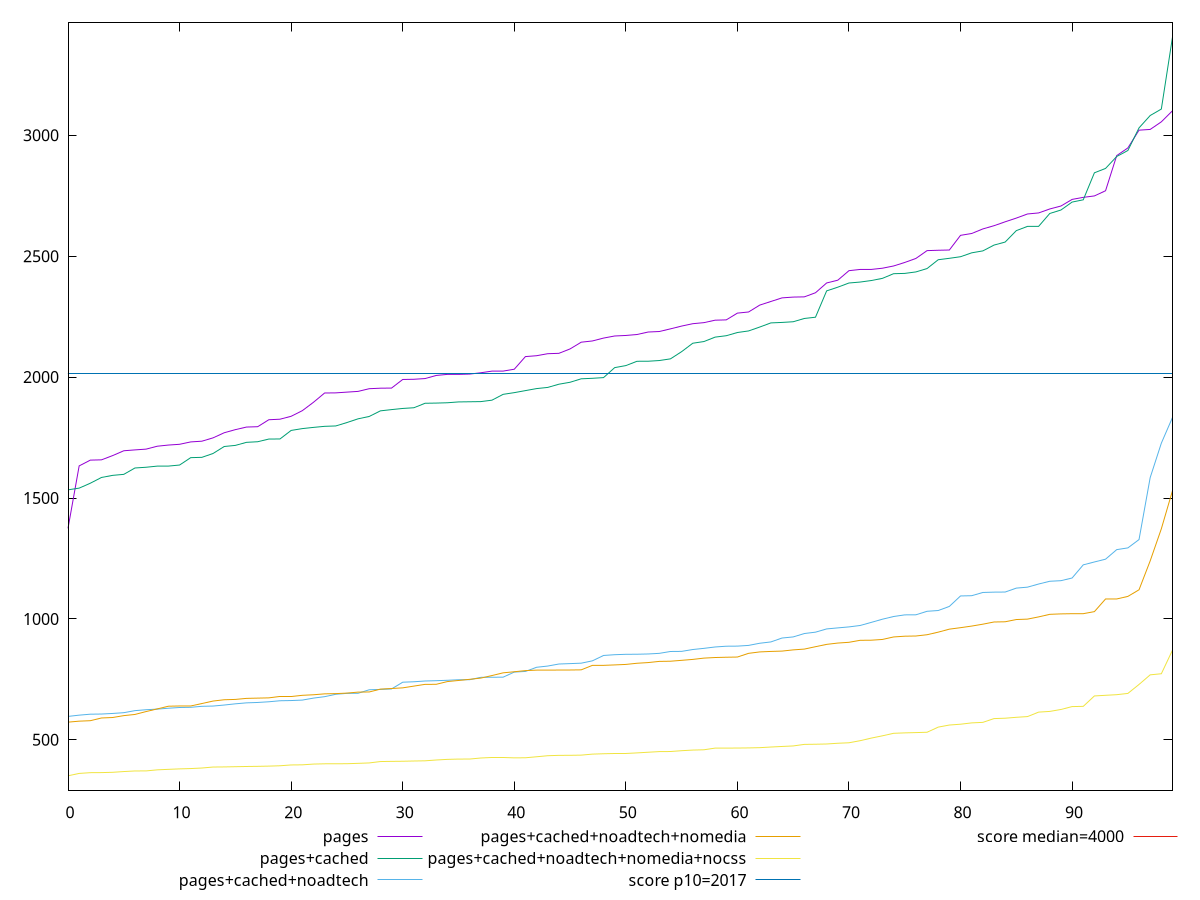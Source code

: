 reset

$pages <<EOF
0 1374.4680000000035
1 1632.7639999999997
2 1656.6800000000005
3 1657.8400000000024
4 1675.400000000002
5 1695.3880000000013
6 1698.9520000000005
7 1702.152000000001
8 1714.1640000000027
9 1719.0040000000022
10 1722.1320000000026
11 1731.968000000002
12 1734.9640000000002
13 1748.7480000000025
14 1769.852000000004
15 1782.7519999999997
16 1793.464000000002
17 1794.888000000002
18 1823.6960000000017
19 1825.9080000000001
20 1837.9960000000008
21 1861.148000000001
22 1895.8520000000008
23 1934.2839999999999
24 1934.852000000002
25 1937.935999999998
26 1940.9560000000015
27 1952.0519999999995
28 1954.152000000002
29 1954.7080000000033
30 1990.236
31 1991.108
32 1994.0040000000013
33 2006.8839999999987
34 2011.2880000000002
35 2011.3040000000003
36 2012.535999999999
37 2017.9799999999989
38 2024.788000000001
39 2024.8920000000014
40 2032.6159999999977
41 2084.8920000000016
42 2088.5200000000027
43 2096.823999999997
44 2098.3800000000006
45 2116.587999999998
46 2144.4519999999998
47 2149.5159999999973
48 2161.427999999994
49 2170.0999999999976
50 2172.2599999999975
51 2176.219999999995
52 2186.4879999999976
53 2188.6319999999987
54 2199.575999999997
55 2211.1080000000006
56 2220.923999999995
57 2225.307999999997
58 2235.4240000000027
59 2236.7279999999982
60 2264.711999999998
61 2269.379999999995
62 2297.8159999999957
63 2312.859999999996
64 2327.7359999999976
65 2331.011999999997
66 2331.9680000000017
67 2348.971999999999
68 2389.427999999997
69 2400.9279999999976
70 2440.2479999999946
71 2445.315999999997
72 2445.407999999999
73 2450.4319999999975
74 2459.6759999999995
75 2474.2599999999998
76 2490.867999999997
77 2523.203999999998
78 2524.6959999999985
79 2525.7320000000013
80 2586.367999999997
81 2594.0559999999978
82 2612.911999999997
83 2626.239999999997
84 2642.375999999998
85 2657.7519999999995
86 2674.7639999999997
87 2679.0799999999977
88 2695.487999999998
89 2707.6679999999906
90 2735.0559999999946
91 2743.4959999999946
92 2749.4359999999965
93 2770.895999999999
94 2916.3039999999983
95 2947.9399999999937
96 3021.4599999999905
97 3024.44
98 3055.9119999999953
99 3101.707999999999
EOF

$pagesCached <<EOF
0 1533.7440000000004
1 1540.8360000000011
2 1561.180000000001
3 1584.9600000000005
4 1593.6280000000029
5 1597.8079999999993
6 1624.1440000000027
7 1627.192000000002
8 1631.887999999999
9 1631.9960000000026
10 1636.3400000000024
11 1666.9200000000035
12 1668.1680000000015
13 1684.1640000000018
14 1712.996000000002
15 1717.6000000000008
16 1730.2360000000017
17 1732.7280000000007
18 1743.7960000000016
19 1744.2040000000022
20 1779.4800000000012
21 1787.0200000000011
22 1792.0440000000015
23 1796.408000000002
24 1798.000000000002
25 1812.088000000001
26 1827.5040000000008
27 1837.2960000000007
28 1860.4240000000025
29 1865.6160000000016
30 1870.3680000000022
31 1873.328000000001
32 1891.8120000000004
33 1892.5960000000018
34 1893.9160000000018
35 1897.3800000000012
36 1898.0400000000002
37 1898.7280000000023
38 1904.6360000000018
39 1928.7199999999998
40 1935.779999999999
41 1944.1720000000003
42 1952.5479999999952
43 1957.4000000000024
44 1970.6320000000014
45 1978.6880000000003
46 1993.028000000001
47 1995.0960000000018
48 1997.9640000000009
49 2039.228000000001
50 2047.6680000000013
51 2065.516000000002
52 2065.688000000001
53 2068.5639999999985
54 2075.531999999998
55 2105.3079999999964
56 2140.171999999995
57 2147.1440000000002
58 2165.396
59 2171.2199999999957
60 2184.492000000002
61 2190.984000000001
62 2207.0799999999977
63 2224.2319999999986
64 2226.1640000000043
65 2229.019999999999
66 2242.5519999999997
67 2247.780000000003
68 2356.6799999999994
69 2372.0079999999994
70 2389.2799999999984
71 2393.184000000001
72 2399.492
73 2408.492000000001
74 2427.7279999999982
75 2428.9559999999956
76 2435.0919999999996
77 2449.083999999996
78 2485.4999999999973
79 2491.4119999999934
80 2497.959999999995
81 2514.0519999999888
82 2522.0560000000014
83 2546.0879999999984
84 2558.612
85 2605.896000000003
86 2623.4519999999993
87 2623.5279999999966
88 2676.8639999999928
89 2691.168000000005
90 2723.991999999999
91 2733.3519999999926
92 2845.095999999995
93 2863.1999999999966
94 2912.484000000001
95 2937.351999999987
96 3030.9000000000015
97 3082.0079999999903
98 3108.7759999999957
99 3406.475999999986
EOF

$pagesCachedNoadtech <<EOF
0 596.6160000000004
1 601.8280000000009
2 605.7760000000002
3 606.4760000000011
4 608.8520000000002
5 612.0280000000005
6 620.4800000000009
7 624.2600000000008
8 626.7920000000005
9 630.5240000000008
10 633.4960000000002
11 634.2880000000005
12 638.3960000000003
13 639.4560000000006
14 643.6800000000004
15 648.6960000000008
16 652.7040000000012
17 654.2960000000011
18 657.1800000000005
19 661.376
20 662.2520000000007
21 664.1040000000008
22 672.3320000000003
23 678.272
24 688.176000000001
25 691.9680000000005
26 692.2920000000007
27 706.8520000000007
28 708.2960000000006
29 710.3120000000008
30 738.1040000000007
31 739.9200000000006
32 743.0760000000009
33 744.3480000000006
34 746.0520000000008
35 748.2320000000003
36 748.3960000000002
37 758.2360000000008
38 758.6800000000007
39 758.9440000000011
40 779.9880000000007
41 782.6600000000009
42 799.8640000000005
43 804.9240000000003
44 813.3480000000005
45 815.0040000000008
46 816.8080000000007
47 826.448000000001
48 848.6960000000003
49 851.8360000000006
50 853.4800000000013
51 853.7960000000005
52 854.8760000000011
53 857.4440000000006
54 865.1560000000011
55 865.6240000000009
56 873.2960000000014
57 878.1320000000002
58 883.8000000000012
59 886.9720000000012
60 887.3600000000006
61 890.3000000000008
62 899.1920000000013
63 904.6920000000014
64 920.8280000000016
65 925.4000000000013
66 939.4080000000015
67 945.1000000000001
68 958.4920000000006
69 962.784000000001
70 966.8400000000004
71 972.7120000000018
72 985.5280000000018
73 998.6880000000008
74 1009.808000000001
75 1016.5840000000004
76 1016.9160000000004
77 1031.4320000000014
78 1034.616
79 1051.660000000002
80 1094.8760000000009
81 1095.876
82 1109.268000000001
83 1110.6440000000007
84 1111.036
85 1127.288000000001
86 1131.2320000000007
87 1144.2160000000008
88 1155.6319999999998
89 1158.024000000001
90 1169.0880000000004
91 1223.4920000000018
92 1235.4599999999996
93 1246.9880000000007
94 1286.4560000000008
95 1293.6520000000005
96 1328.112000000001
97 1584.3439999999955
98 1726.8040000000008
99 1833.2519999999986
EOF

$pagesCachedNoadtechNomedia <<EOF
0 572.8920000000006
1 576.9800000000004
2 578.8920000000007
3 590.1240000000006
4 592.0680000000007
5 599.8560000000004
6 604.7400000000006
7 616.7040000000003
8 627.6360000000006
9 638.8080000000007
10 639.7920000000001
11 639.8280000000008
12 649.9040000000002
13 660.1120000000006
14 665.5200000000006
15 666.8879999999999
16 671.2200000000003
17 672.2800000000008
18 673.344000000001
19 679.784
20 679.7880000000007
21 683.8760000000008
22 686.1400000000006
23 689.9160000000007
24 690.9600000000004
25 693.0200000000006
26 697.1480000000007
27 697.7360000000007
28 709.4480000000005
29 711.9560000000007
30 714.7600000000007
31 721.9720000000003
32 729.1680000000001
33 729.376000000001
34 740.6360000000005
35 745.2640000000007
36 750.0480000000003
37 755.0880000000008
38 765.6560000000004
39 776.8480000000006
40 781.3120000000013
41 786.0360000000002
42 788.0400000000013
43 788.0760000000013
44 788.3960000000008
45 788.5680000000009
46 789.2160000000005
47 807.6920000000006
48 807.7840000000006
49 809.6160000000009
50 811.6120000000012
51 816.4680000000009
52 819.2960000000008
53 824.2120000000012
54 824.8880000000006
55 828.6080000000002
56 832.3880000000009
57 837.7440000000004
58 840.1920000000007
59 841.3760000000012
60 842.1880000000009
61 857.4920000000003
62 863.360000000001
63 865.424000000001
64 866.7760000000001
65 871.8080000000011
66 875.072
67 884.9560000000007
68 894.5920000000008
69 900.0200000000016
70 903.1400000000004
71 911.384000000001
72 911.8520000000009
73 914.9200000000008
74 925.2520000000001
75 928.3520000000003
76 929.2080000000004
77 934.4800000000006
78 945.1400000000012
79 957.5640000000008
80 963.6320000000012
81 970.2600000000015
82 978.0880000000008
83 987.1280000000011
84 988.0520000000008
85 997.2960000000007
86 999.0200000000011
87 1008.2320000000005
88 1018.8880000000016
89 1020.6560000000007
90 1021.4840000000011
91 1021.5279999999997
92 1030.0240000000003
93 1082.3720000000017
94 1082.4080000000013
95 1093.0320000000002
96 1120.3600000000008
97 1239.8719999999998
98 1372.6839999999995
99 1530.4080000000008
EOF

$pagesCachedNoadtechNomediaNocss <<EOF
0 351.076
1 360.8279999999999
2 363.91599999999994
3 364.22399999999993
4 365.42399999999975
5 368.56
6 371.01200000000006
7 371.2
8 375.6280000000001
9 377.70400000000006
10 379.5920000000001
11 380.9160000000001
12 383.164
13 387.2279999999999
14 387.712
15 388.58799999999997
16 389.504
17 390.12399999999997
18 391.0320000000002
19 392.4679999999999
20 395.86
21 396.36
22 399.468
23 400.6119999999999
24 400.75999999999993
25 400.968
26 402.49600000000004
27 404.19199999999995
28 409.90799999999996
29 410.65999999999997
30 411.1840000000002
31 412.1799999999999
32 412.968
33 416.3359999999999
34 418.9240000000002
35 420.1280000000001
36 420.2560000000001
37 424.628
38 424.6839999999998
39 424.68399999999997
40 425.212
41 425.5520000000001
42 429.7119999999999
43 434.0559999999999
44 435.54000000000013
45 435.72799999999984
46 436.49600000000004
47 440.64400000000023
48 442.16800000000006
49 445.1679999999999
50 445.17999999999995
51 445.70800000000014
52 448.45199999999994
53 451.0880000000002
54 451.4040000000002
55 454.8040000000002
56 457.4079999999999
57 458.5999999999999
58 465.5160000000002
59 465.5720000000001
60 465.7520000000003
61 466.34
62 467.3560000000002
63 469.9920000000001
64 472.3400000000003
65 474.46800000000013
66 480.90400000000034
67 481.5440000000002
68 482.54
69 485.60800000000006
70 487.56800000000015
71 496.156
72 506.9280000000002
73 516.3560000000001
74 526.7480000000003
75 528.5000000000001
76 529.7160000000001
77 531.1080000000002
78 552.3440000000003
79 560.96
80 564.3640000000001
81 569.8120000000004
82 572.0080000000002
83 587.6160000000003
84 589.1800000000002
85 592.9359999999999
86 595.9280000000006
87 614.3960000000005
88 617.3040000000003
89 625.3320000000003
90 637.2640000000004
91 638.1880000000004
92 681.2839999999999
93 683.9320000000001
94 686.5080000000002
95 691.7360000000004
96 728.8720000000003
97 768.5440000000001
98 773.1200000000006
99 870.7360000000002
EOF

set key outside below
set xrange [0:99]
set yrange [289.9680000000003:3467.5839999999857]
set trange [289.9680000000003:3467.5839999999857]
set terminal svg size 640, 580 enhanced background rgb 'white'
set output "report_00017_2021-02-10T15-08-03.406Z/mainthread-work-breakdown/comparison/sorted/all_raw.svg"

plot $pages title "pages" with line, \
     $pagesCached title "pages+cached" with line, \
     $pagesCachedNoadtech title "pages+cached+noadtech" with line, \
     $pagesCachedNoadtechNomedia title "pages+cached+noadtech+nomedia" with line, \
     $pagesCachedNoadtechNomediaNocss title "pages+cached+noadtech+nomedia+nocss" with line, \
     2017 title "score p10=2017", \
     4000 title "score median=4000"

reset
